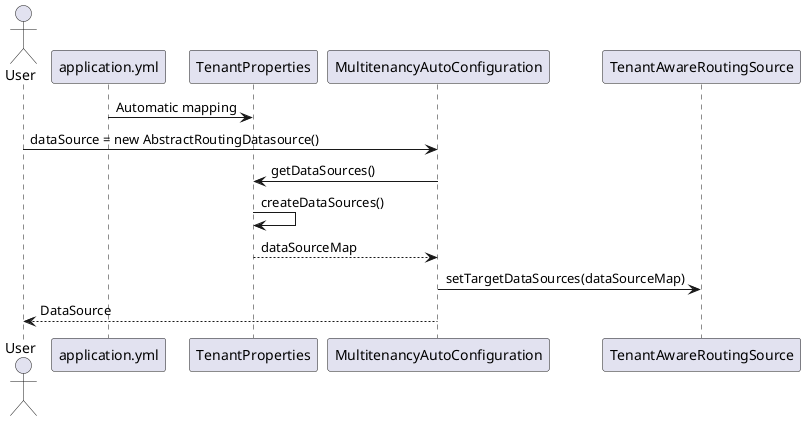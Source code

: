 @startuml
actor User

application.yml -> TenantProperties : Automatic mapping
User -> MultitenancyAutoConfiguration : dataSource = new AbstractRoutingDatasource()
MultitenancyAutoConfiguration -> TenantProperties : getDataSources()
TenantProperties -> TenantProperties : createDataSources()
TenantProperties --> MultitenancyAutoConfiguration : dataSourceMap
MultitenancyAutoConfiguration -> TenantAwareRoutingSource : setTargetDataSources(dataSourceMap)
MultitenancyAutoConfiguration --> User : DataSource
@enduml